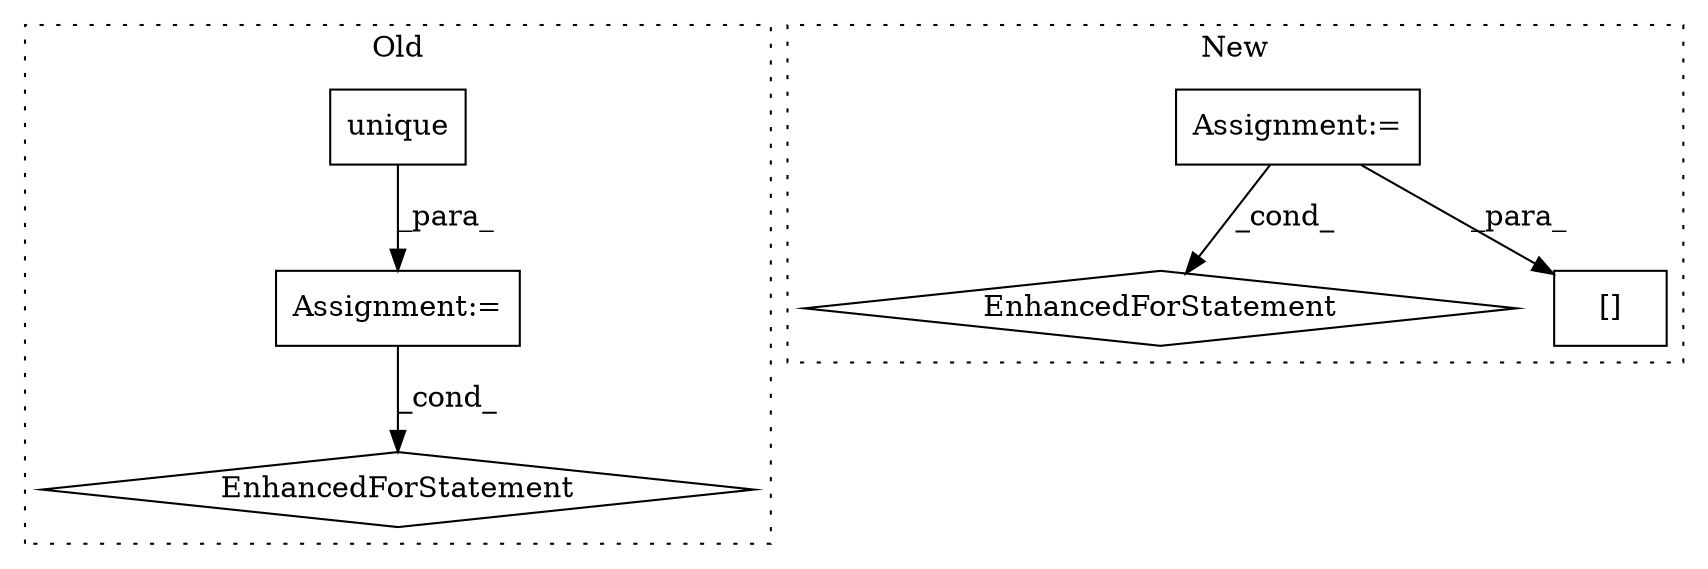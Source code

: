 digraph G {
subgraph cluster0 {
1 [label="unique" a="32" s="3477,3546" l="7,1" shape="box"];
4 [label="Assignment:=" a="7" s="3470" l="1" shape="box"];
5 [label="EnhancedForStatement" a="70" s="3555,3710" l="74,2" shape="diamond"];
label = "Old";
style="dotted";
}
subgraph cluster1 {
2 [label="EnhancedForStatement" a="70" s="3760,3863" l="74,2" shape="diamond"];
3 [label="Assignment:=" a="7" s="2893" l="6" shape="box"];
6 [label="[]" a="2" s="3726,3736" l="6,1" shape="box"];
label = "New";
style="dotted";
}
1 -> 4 [label="_para_"];
3 -> 6 [label="_para_"];
3 -> 2 [label="_cond_"];
4 -> 5 [label="_cond_"];
}